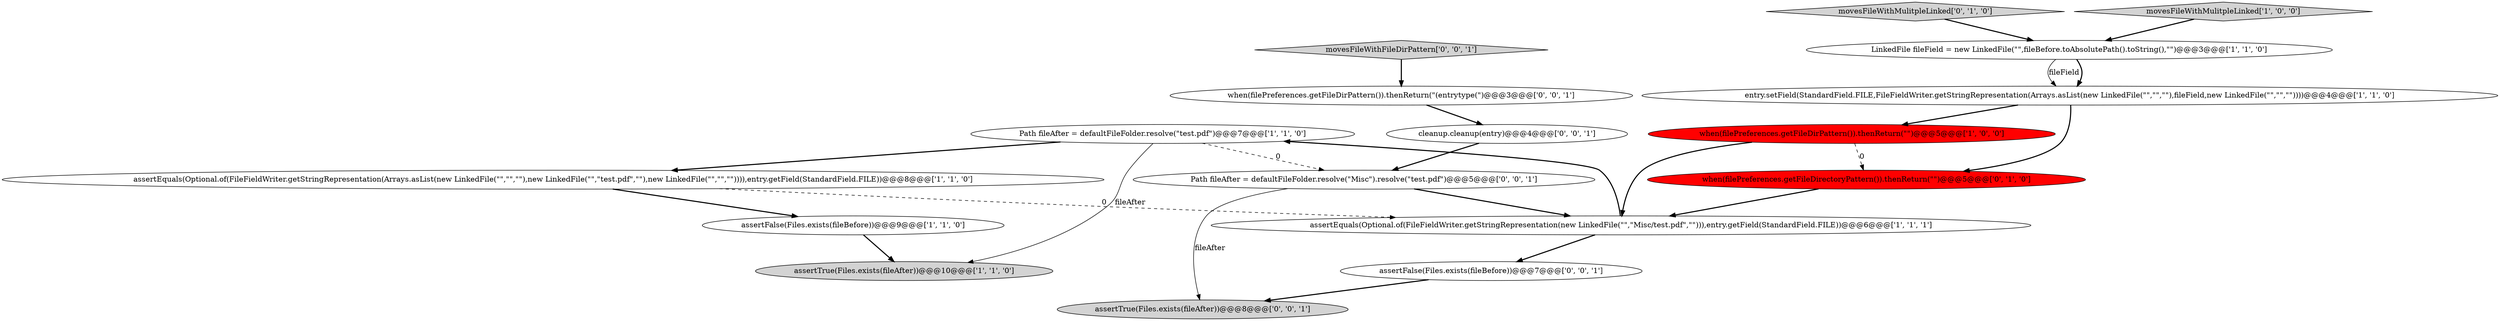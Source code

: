 digraph {
7 [style = filled, label = "Path fileAfter = defaultFileFolder.resolve(\"test.pdf\")@@@7@@@['1', '1', '0']", fillcolor = white, shape = ellipse image = "AAA0AAABBB1BBB"];
8 [style = filled, label = "assertEquals(Optional.of(FileFieldWriter.getStringRepresentation(Arrays.asList(new LinkedFile(\"\",\"\",\"\"),new LinkedFile(\"\",\"test.pdf\",\"\"),new LinkedFile(\"\",\"\",\"\")))),entry.getField(StandardField.FILE))@@@8@@@['1', '1', '0']", fillcolor = white, shape = ellipse image = "AAA0AAABBB1BBB"];
16 [style = filled, label = "assertFalse(Files.exists(fileBefore))@@@7@@@['0', '0', '1']", fillcolor = white, shape = ellipse image = "AAA0AAABBB3BBB"];
10 [style = filled, label = "when(filePreferences.getFileDirectoryPattern()).thenReturn(\"\")@@@5@@@['0', '1', '0']", fillcolor = red, shape = ellipse image = "AAA1AAABBB2BBB"];
14 [style = filled, label = "movesFileWithFileDirPattern['0', '0', '1']", fillcolor = lightgray, shape = diamond image = "AAA0AAABBB3BBB"];
13 [style = filled, label = "Path fileAfter = defaultFileFolder.resolve(\"Misc\").resolve(\"test.pdf\")@@@5@@@['0', '0', '1']", fillcolor = white, shape = ellipse image = "AAA0AAABBB3BBB"];
15 [style = filled, label = "assertTrue(Files.exists(fileAfter))@@@8@@@['0', '0', '1']", fillcolor = lightgray, shape = ellipse image = "AAA0AAABBB3BBB"];
4 [style = filled, label = "assertFalse(Files.exists(fileBefore))@@@9@@@['1', '1', '0']", fillcolor = white, shape = ellipse image = "AAA0AAABBB1BBB"];
9 [style = filled, label = "movesFileWithMulitpleLinked['0', '1', '0']", fillcolor = lightgray, shape = diamond image = "AAA0AAABBB2BBB"];
11 [style = filled, label = "cleanup.cleanup(entry)@@@4@@@['0', '0', '1']", fillcolor = white, shape = ellipse image = "AAA0AAABBB3BBB"];
12 [style = filled, label = "when(filePreferences.getFileDirPattern()).thenReturn(\"(entrytype(\")@@@3@@@['0', '0', '1']", fillcolor = white, shape = ellipse image = "AAA0AAABBB3BBB"];
6 [style = filled, label = "when(filePreferences.getFileDirPattern()).thenReturn(\"\")@@@5@@@['1', '0', '0']", fillcolor = red, shape = ellipse image = "AAA1AAABBB1BBB"];
5 [style = filled, label = "LinkedFile fileField = new LinkedFile(\"\",fileBefore.toAbsolutePath().toString(),\"\")@@@3@@@['1', '1', '0']", fillcolor = white, shape = ellipse image = "AAA0AAABBB1BBB"];
0 [style = filled, label = "movesFileWithMulitpleLinked['1', '0', '0']", fillcolor = lightgray, shape = diamond image = "AAA0AAABBB1BBB"];
2 [style = filled, label = "assertEquals(Optional.of(FileFieldWriter.getStringRepresentation(new LinkedFile(\"\",\"Misc/test.pdf\",\"\"))),entry.getField(StandardField.FILE))@@@6@@@['1', '1', '1']", fillcolor = white, shape = ellipse image = "AAA0AAABBB1BBB"];
1 [style = filled, label = "entry.setField(StandardField.FILE,FileFieldWriter.getStringRepresentation(Arrays.asList(new LinkedFile(\"\",\"\",\"\"),fileField,new LinkedFile(\"\",\"\",\"\"))))@@@4@@@['1', '1', '0']", fillcolor = white, shape = ellipse image = "AAA0AAABBB1BBB"];
3 [style = filled, label = "assertTrue(Files.exists(fileAfter))@@@10@@@['1', '1', '0']", fillcolor = lightgray, shape = ellipse image = "AAA0AAABBB1BBB"];
16->15 [style = bold, label=""];
4->3 [style = bold, label=""];
7->3 [style = solid, label="fileAfter"];
13->15 [style = solid, label="fileAfter"];
12->11 [style = bold, label=""];
8->2 [style = dashed, label="0"];
7->8 [style = bold, label=""];
6->10 [style = dashed, label="0"];
6->2 [style = bold, label=""];
5->1 [style = bold, label=""];
5->1 [style = solid, label="fileField"];
1->6 [style = bold, label=""];
14->12 [style = bold, label=""];
11->13 [style = bold, label=""];
7->13 [style = dashed, label="0"];
9->5 [style = bold, label=""];
10->2 [style = bold, label=""];
2->7 [style = bold, label=""];
8->4 [style = bold, label=""];
1->10 [style = bold, label=""];
0->5 [style = bold, label=""];
13->2 [style = bold, label=""];
2->16 [style = bold, label=""];
}
